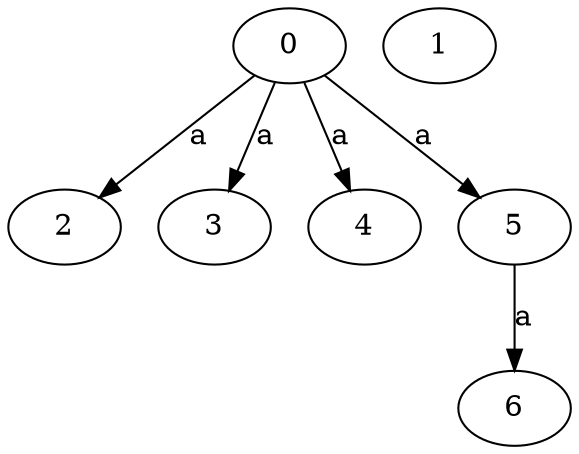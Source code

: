 strict digraph  {
2;
3;
4;
0;
5;
1;
6;
0 -> 2  [label=a];
0 -> 3  [label=a];
0 -> 4  [label=a];
0 -> 5  [label=a];
5 -> 6  [label=a];
}
